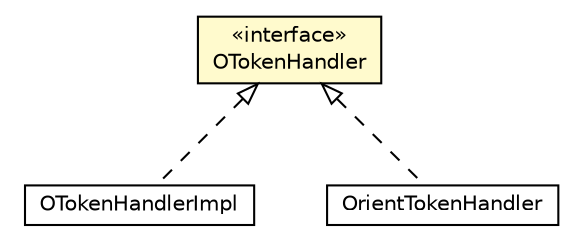 #!/usr/local/bin/dot
#
# Class diagram 
# Generated by UMLGraph version R5_6-24-gf6e263 (http://www.umlgraph.org/)
#

digraph G {
	edge [fontname="Helvetica",fontsize=10,labelfontname="Helvetica",labelfontsize=10];
	node [fontname="Helvetica",fontsize=10,shape=plaintext];
	nodesep=0.25;
	ranksep=0.5;
	// com.orientechnologies.orient.server.OTokenHandler
	c4179671 [label=<<table title="com.orientechnologies.orient.server.OTokenHandler" border="0" cellborder="1" cellspacing="0" cellpadding="2" port="p" bgcolor="lemonChiffon" href="./OTokenHandler.html">
		<tr><td><table border="0" cellspacing="0" cellpadding="1">
<tr><td align="center" balign="center"> &#171;interface&#187; </td></tr>
<tr><td align="center" balign="center"> OTokenHandler </td></tr>
		</table></td></tr>
		</table>>, URL="./OTokenHandler.html", fontname="Helvetica", fontcolor="black", fontsize=10.0];
	// com.orientechnologies.orient.server.token.OTokenHandlerImpl
	c4179688 [label=<<table title="com.orientechnologies.orient.server.token.OTokenHandlerImpl" border="0" cellborder="1" cellspacing="0" cellpadding="2" port="p" href="./token/OTokenHandlerImpl.html">
		<tr><td><table border="0" cellspacing="0" cellpadding="1">
<tr><td align="center" balign="center"> OTokenHandlerImpl </td></tr>
		</table></td></tr>
		</table>>, URL="./token/OTokenHandlerImpl.html", fontname="Helvetica", fontcolor="black", fontsize=10.0];
	// com.orientechnologies.orient.server.token.OrientTokenHandler
	c4179690 [label=<<table title="com.orientechnologies.orient.server.token.OrientTokenHandler" border="0" cellborder="1" cellspacing="0" cellpadding="2" port="p" href="./token/OrientTokenHandler.html">
		<tr><td><table border="0" cellspacing="0" cellpadding="1">
<tr><td align="center" balign="center"> OrientTokenHandler </td></tr>
		</table></td></tr>
		</table>>, URL="./token/OrientTokenHandler.html", fontname="Helvetica", fontcolor="black", fontsize=10.0];
	//com.orientechnologies.orient.server.token.OTokenHandlerImpl implements com.orientechnologies.orient.server.OTokenHandler
	c4179671:p -> c4179688:p [dir=back,arrowtail=empty,style=dashed];
	//com.orientechnologies.orient.server.token.OrientTokenHandler implements com.orientechnologies.orient.server.OTokenHandler
	c4179671:p -> c4179690:p [dir=back,arrowtail=empty,style=dashed];
}

